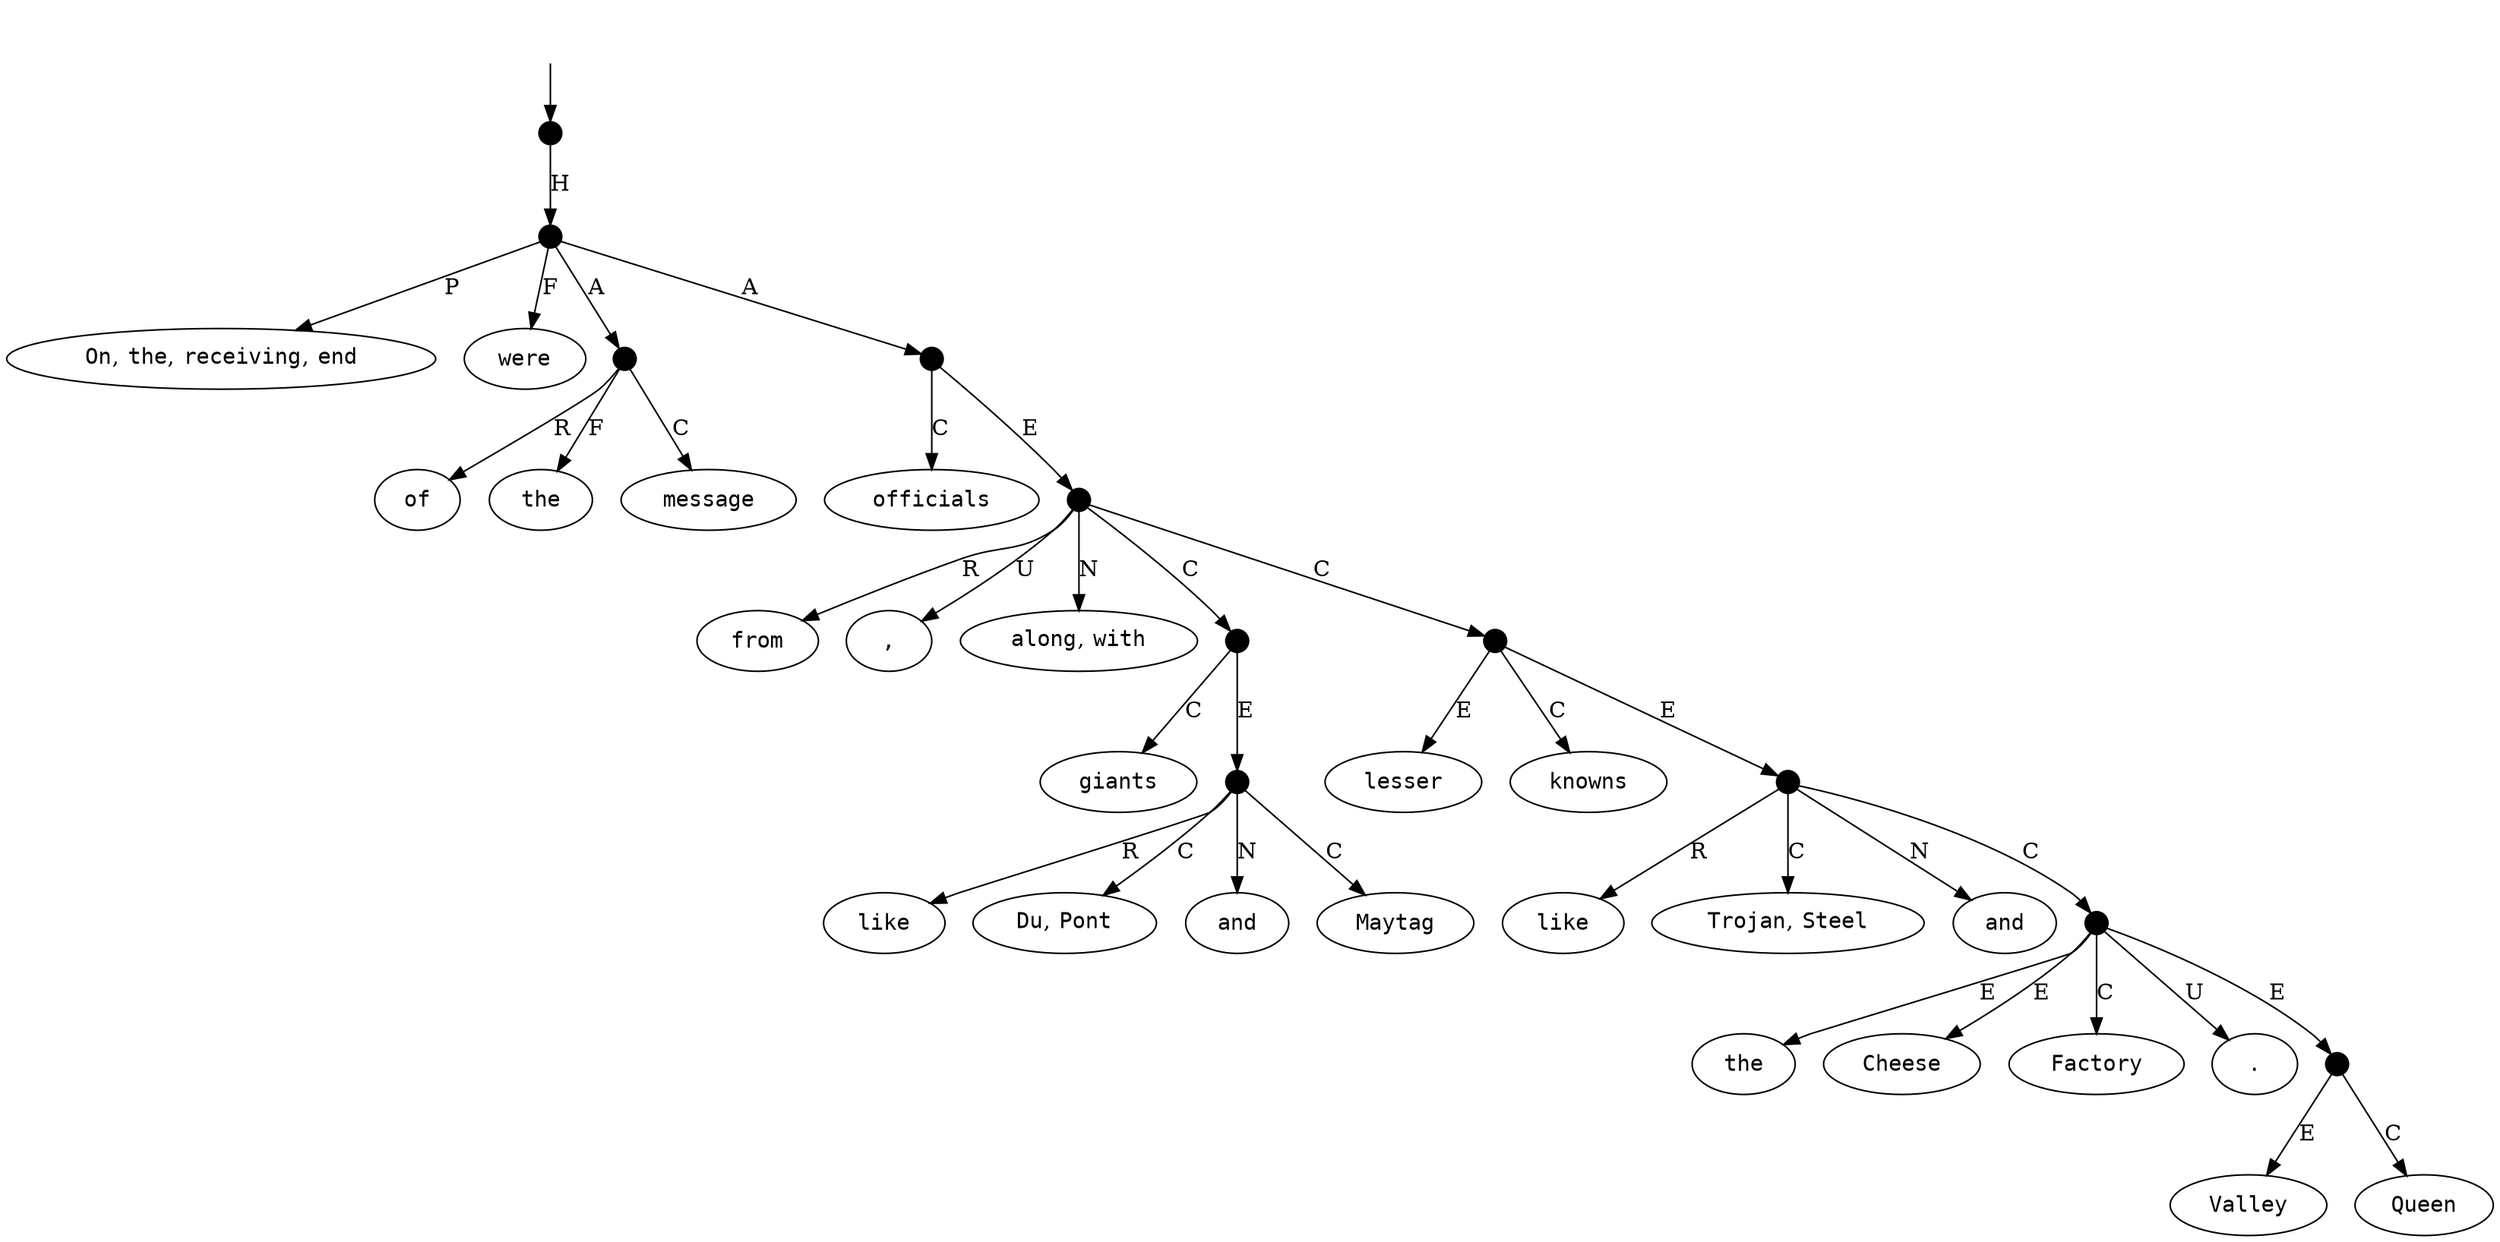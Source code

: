 digraph "20010006" {
  top [ style=invis ];
  top -> 25;
  0 [ label=<<table align="center" border="0" cellspacing="0"><tr><td colspan="2"><font face="Courier">On</font>,&nbsp;<font face="Courier">the</font>,&nbsp;<font face="Courier">receiving</font>,&nbsp;<font face="Courier">end</font></td></tr></table>> ];
  1 [ label=<<table align="center" border="0" cellspacing="0"><tr><td colspan="2"><font face="Courier">of</font></td></tr></table>> ];
  2 [ label=<<table align="center" border="0" cellspacing="0"><tr><td colspan="2"><font face="Courier">the</font></td></tr></table>> ];
  3 [ label=<<table align="center" border="0" cellspacing="0"><tr><td colspan="2"><font face="Courier">message</font></td></tr></table>> ];
  4 [ label=<<table align="center" border="0" cellspacing="0"><tr><td colspan="2"><font face="Courier">were</font></td></tr></table>> ];
  5 [ label=<<table align="center" border="0" cellspacing="0"><tr><td colspan="2"><font face="Courier">officials</font></td></tr></table>> ];
  6 [ label=<<table align="center" border="0" cellspacing="0"><tr><td colspan="2"><font face="Courier">from</font></td></tr></table>> ];
  7 [ label=<<table align="center" border="0" cellspacing="0"><tr><td colspan="2"><font face="Courier">giants</font></td></tr></table>> ];
  8 [ label=<<table align="center" border="0" cellspacing="0"><tr><td colspan="2"><font face="Courier">like</font></td></tr></table>> ];
  9 [ label=<<table align="center" border="0" cellspacing="0"><tr><td colspan="2"><font face="Courier">Du</font>,&nbsp;<font face="Courier">Pont</font></td></tr></table>> ];
  10 [ label=<<table align="center" border="0" cellspacing="0"><tr><td colspan="2"><font face="Courier">and</font></td></tr></table>> ];
  11 [ label=<<table align="center" border="0" cellspacing="0"><tr><td colspan="2"><font face="Courier">Maytag</font></td></tr></table>> ];
  12 [ label=<<table align="center" border="0" cellspacing="0"><tr><td colspan="2"><font face="Courier">,</font></td></tr></table>> ];
  13 [ label=<<table align="center" border="0" cellspacing="0"><tr><td colspan="2"><font face="Courier">along</font>,&nbsp;<font face="Courier">with</font></td></tr></table>> ];
  14 [ label=<<table align="center" border="0" cellspacing="0"><tr><td colspan="2"><font face="Courier">lesser</font></td></tr></table>> ];
  15 [ label=<<table align="center" border="0" cellspacing="0"><tr><td colspan="2"><font face="Courier">knowns</font></td></tr></table>> ];
  16 [ label=<<table align="center" border="0" cellspacing="0"><tr><td colspan="2"><font face="Courier">like</font></td></tr></table>> ];
  17 [ label=<<table align="center" border="0" cellspacing="0"><tr><td colspan="2"><font face="Courier">Trojan</font>,&nbsp;<font face="Courier">Steel</font></td></tr></table>> ];
  18 [ label=<<table align="center" border="0" cellspacing="0"><tr><td colspan="2"><font face="Courier">and</font></td></tr></table>> ];
  19 [ label=<<table align="center" border="0" cellspacing="0"><tr><td colspan="2"><font face="Courier">the</font></td></tr></table>> ];
  20 [ label=<<table align="center" border="0" cellspacing="0"><tr><td colspan="2"><font face="Courier">Valley</font></td></tr></table>> ];
  21 [ label=<<table align="center" border="0" cellspacing="0"><tr><td colspan="2"><font face="Courier">Queen</font></td></tr></table>> ];
  22 [ label=<<table align="center" border="0" cellspacing="0"><tr><td colspan="2"><font face="Courier">Cheese</font></td></tr></table>> ];
  23 [ label=<<table align="center" border="0" cellspacing="0"><tr><td colspan="2"><font face="Courier">Factory</font></td></tr></table>> ];
  24 [ label=<<table align="center" border="0" cellspacing="0"><tr><td colspan="2"><font face="Courier">.</font></td></tr></table>> ];
  25 [ shape=point, width=0.2 ];
  26 [ shape=point, width=0.2 ];
  27 [ shape=point, width=0.2 ];
  28 [ shape=point, width=0.2 ];
  29 [ shape=point, width=0.2 ];
  30 [ shape=point, width=0.2 ];
  31 [ shape=point, width=0.2 ];
  32 [ shape=point, width=0.2 ];
  33 [ shape=point, width=0.2 ];
  34 [ shape=point, width=0.2 ];
  35 [ shape=point, width=0.2 ];
  29 -> 32 [ label="C" ];
  30 -> 7 [ label="C" ];
  32 -> 14 [ label="E" ];
  27 -> 3 [ label="C" ];
  33 -> 18 [ label="N" ];
  31 -> 11 [ label="C" ];
  27 -> 2 [ label="F" ];
  26 -> 27 [ label="A" ];
  33 -> 16 [ label="R" ];
  31 -> 8 [ label="R" ];
  35 -> 20 [ label="E" ];
  26 -> 28 [ label="A" ];
  35 -> 21 [ label="C" ];
  26 -> 0 [ label="P" ];
  34 -> 22 [ label="E" ];
  25 -> 26 [ label="H" ];
  27 -> 1 [ label="R" ];
  28 -> 5 [ label="C" ];
  34 -> 19 [ label="E" ];
  30 -> 31 [ label="E" ];
  32 -> 33 [ label="E" ];
  31 -> 10 [ label="N" ];
  29 -> 30 [ label="C" ];
  33 -> 34 [ label="C" ];
  34 -> 23 [ label="C" ];
  26 -> 4 [ label="F" ];
  29 -> 6 [ label="R" ];
  34 -> 24 [ label="U" ];
  28 -> 29 [ label="E" ];
  29 -> 13 [ label="N" ];
  34 -> 35 [ label="E" ];
  32 -> 15 [ label="C" ];
  31 -> 9 [ label="C" ];
  33 -> 17 [ label="C" ];
  29 -> 12 [ label="U" ];
}

